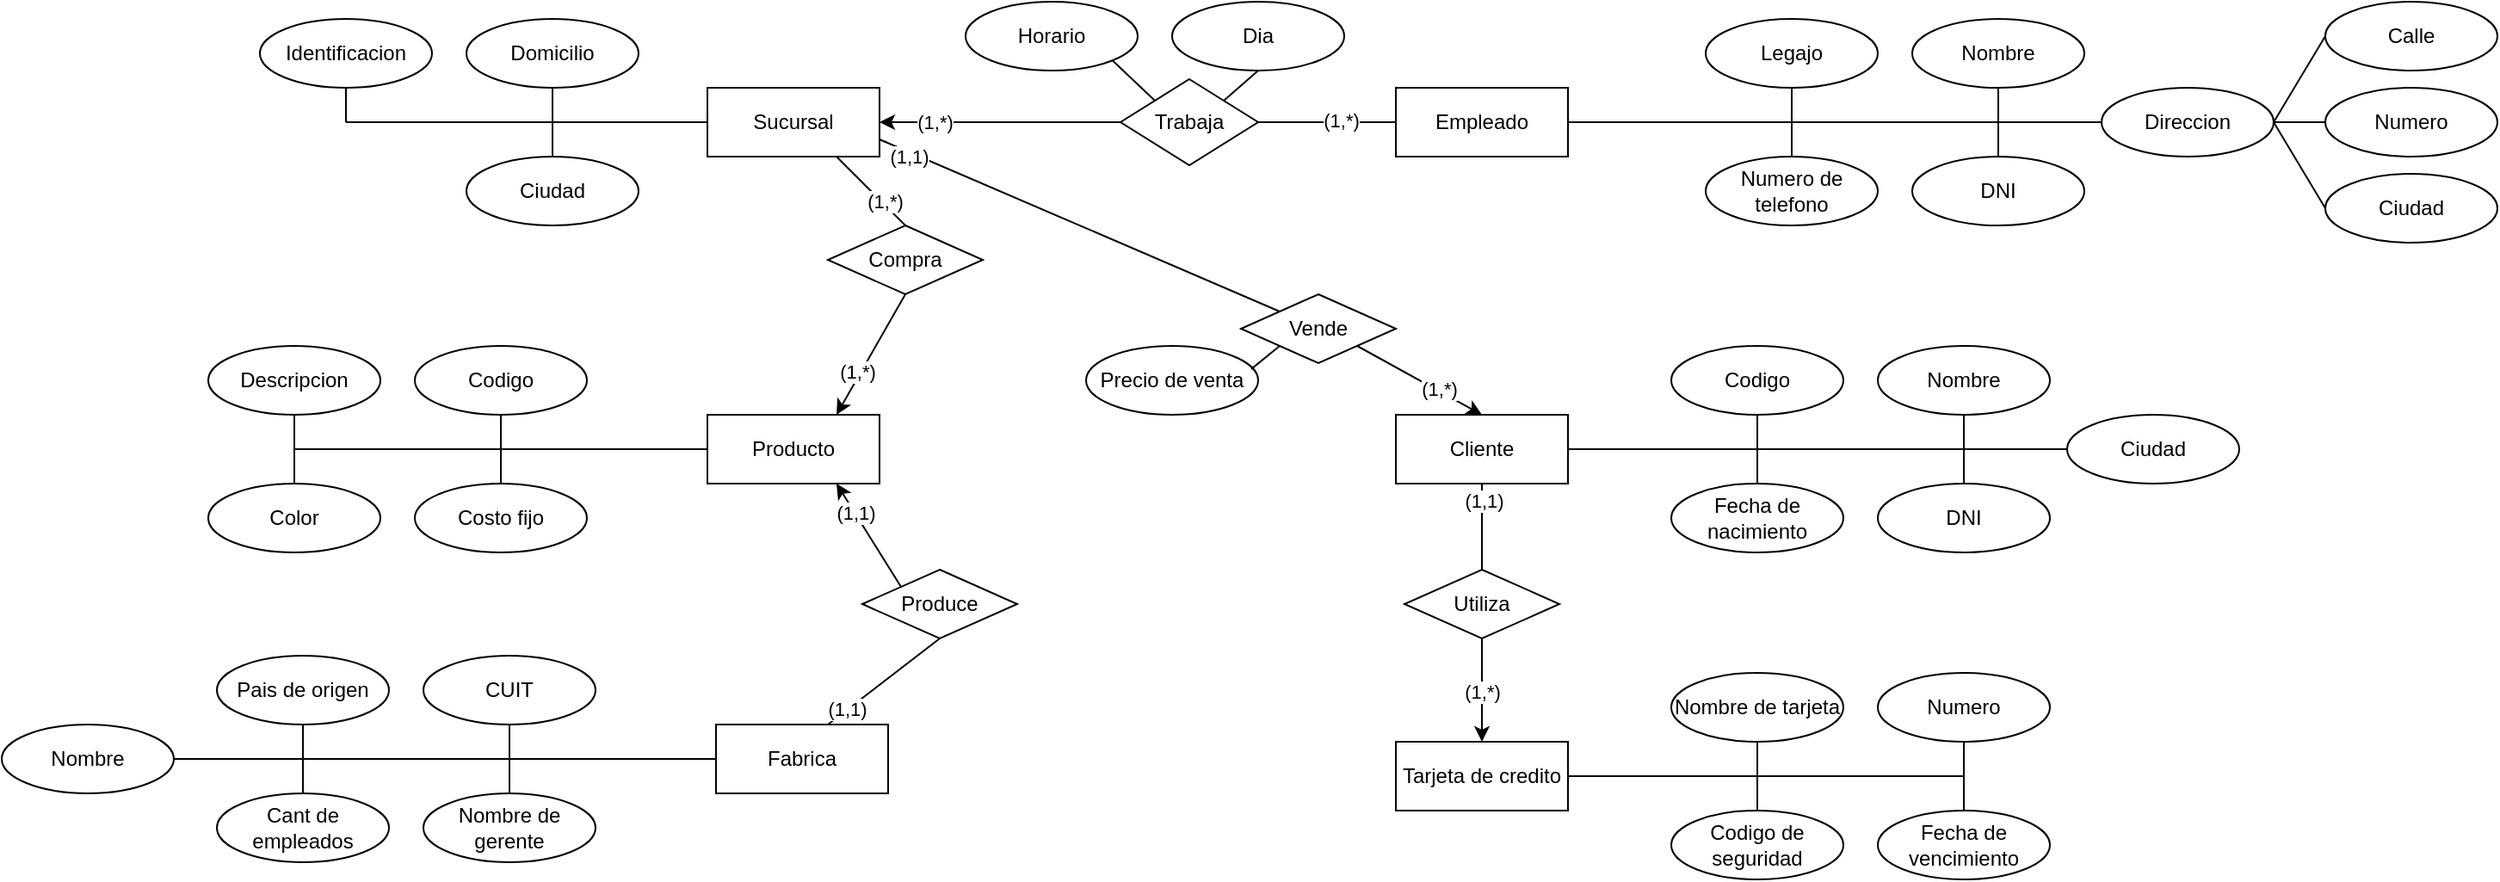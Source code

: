 <mxfile version="26.2.13">
  <diagram id="R2lEEEUBdFMjLlhIrx00" name="Page-1">
    <mxGraphModel dx="1878" dy="596" grid="1" gridSize="10" guides="1" tooltips="1" connect="1" arrows="1" fold="1" page="1" pageScale="1" pageWidth="850" pageHeight="1100" math="0" shadow="0" extFonts="Permanent Marker^https://fonts.googleapis.com/css?family=Permanent+Marker">
      <root>
        <mxCell id="0" />
        <mxCell id="1" parent="0" />
        <mxCell id="Uf4d-ciCtMn2_WmclXln-1" value="Sucursal" style="whiteSpace=wrap;html=1;align=center;" parent="1" vertex="1">
          <mxGeometry x="160" y="50" width="100" height="40" as="geometry" />
        </mxCell>
        <mxCell id="Uf4d-ciCtMn2_WmclXln-2" value="Cliente" style="whiteSpace=wrap;html=1;align=center;" parent="1" vertex="1">
          <mxGeometry x="560" y="240" width="100" height="40" as="geometry" />
        </mxCell>
        <mxCell id="Uf4d-ciCtMn2_WmclXln-3" value="Producto" style="whiteSpace=wrap;html=1;align=center;" parent="1" vertex="1">
          <mxGeometry x="160" y="240" width="100" height="40" as="geometry" />
        </mxCell>
        <mxCell id="Uf4d-ciCtMn2_WmclXln-4" value="Empleado" style="whiteSpace=wrap;html=1;align=center;" parent="1" vertex="1">
          <mxGeometry x="560" y="50" width="100" height="40" as="geometry" />
        </mxCell>
        <mxCell id="Uf4d-ciCtMn2_WmclXln-6" value="" style="endArrow=none;html=1;rounded=0;exitX=0;exitY=0.5;exitDx=0;exitDy=0;" parent="1" source="Uf4d-ciCtMn2_WmclXln-1" edge="1">
          <mxGeometry width="50" height="50" relative="1" as="geometry">
            <mxPoint x="320" y="210" as="sourcePoint" />
            <mxPoint x="-50" y="70" as="targetPoint" />
          </mxGeometry>
        </mxCell>
        <mxCell id="Uf4d-ciCtMn2_WmclXln-8" value="Identificacion" style="ellipse;whiteSpace=wrap;html=1;align=center;" parent="1" vertex="1">
          <mxGeometry x="-100" y="10" width="100" height="40" as="geometry" />
        </mxCell>
        <mxCell id="Uf4d-ciCtMn2_WmclXln-9" value="Ciudad" style="ellipse;whiteSpace=wrap;html=1;align=center;" parent="1" vertex="1">
          <mxGeometry x="20" y="90" width="100" height="40" as="geometry" />
        </mxCell>
        <mxCell id="Uf4d-ciCtMn2_WmclXln-10" value="Domicilio" style="ellipse;whiteSpace=wrap;html=1;align=center;" parent="1" vertex="1">
          <mxGeometry x="20" y="10" width="100" height="40" as="geometry" />
        </mxCell>
        <mxCell id="Uf4d-ciCtMn2_WmclXln-11" value="" style="endArrow=none;html=1;rounded=0;entryX=0.5;entryY=0;entryDx=0;entryDy=0;" parent="1" target="Uf4d-ciCtMn2_WmclXln-9" edge="1">
          <mxGeometry width="50" height="50" relative="1" as="geometry">
            <mxPoint x="70" y="70" as="sourcePoint" />
            <mxPoint x="240" y="160" as="targetPoint" />
          </mxGeometry>
        </mxCell>
        <mxCell id="Uf4d-ciCtMn2_WmclXln-12" value="" style="endArrow=none;html=1;rounded=0;exitX=0.5;exitY=1;exitDx=0;exitDy=0;" parent="1" source="Uf4d-ciCtMn2_WmclXln-10" edge="1">
          <mxGeometry width="50" height="50" relative="1" as="geometry">
            <mxPoint x="190" y="210" as="sourcePoint" />
            <mxPoint x="70" y="70" as="targetPoint" />
          </mxGeometry>
        </mxCell>
        <mxCell id="Uf4d-ciCtMn2_WmclXln-13" value="" style="endArrow=none;html=1;rounded=0;exitX=0.5;exitY=1;exitDx=0;exitDy=0;" parent="1" source="Uf4d-ciCtMn2_WmclXln-8" edge="1">
          <mxGeometry width="50" height="50" relative="1" as="geometry">
            <mxPoint x="90" y="210" as="sourcePoint" />
            <mxPoint x="-50" y="70" as="targetPoint" />
          </mxGeometry>
        </mxCell>
        <mxCell id="A1LdUvn8_nQUBviJH7MV-2" value="Legajo" style="ellipse;whiteSpace=wrap;html=1;align=center;" vertex="1" parent="1">
          <mxGeometry x="740" y="10" width="100" height="40" as="geometry" />
        </mxCell>
        <mxCell id="A1LdUvn8_nQUBviJH7MV-3" value="DNI" style="ellipse;whiteSpace=wrap;html=1;align=center;" vertex="1" parent="1">
          <mxGeometry x="860" y="90" width="100" height="40" as="geometry" />
        </mxCell>
        <mxCell id="A1LdUvn8_nQUBviJH7MV-4" value="Nombre" style="ellipse;whiteSpace=wrap;html=1;align=center;" vertex="1" parent="1">
          <mxGeometry x="860" y="10" width="100" height="40" as="geometry" />
        </mxCell>
        <mxCell id="A1LdUvn8_nQUBviJH7MV-5" value="" style="endArrow=none;html=1;rounded=0;entryX=0.5;entryY=0;entryDx=0;entryDy=0;" edge="1" parent="1" target="A1LdUvn8_nQUBviJH7MV-3">
          <mxGeometry width="50" height="50" relative="1" as="geometry">
            <mxPoint x="910" y="70" as="sourcePoint" />
            <mxPoint x="1080" y="160" as="targetPoint" />
          </mxGeometry>
        </mxCell>
        <mxCell id="A1LdUvn8_nQUBviJH7MV-6" value="" style="endArrow=none;html=1;rounded=0;" edge="1" parent="1" source="A1LdUvn8_nQUBviJH7MV-4">
          <mxGeometry width="50" height="50" relative="1" as="geometry">
            <mxPoint x="1030" y="210" as="sourcePoint" />
            <mxPoint x="910" y="70" as="targetPoint" />
          </mxGeometry>
        </mxCell>
        <mxCell id="A1LdUvn8_nQUBviJH7MV-7" value="" style="endArrow=none;html=1;rounded=0;exitX=0.5;exitY=1;exitDx=0;exitDy=0;" edge="1" parent="1" source="A1LdUvn8_nQUBviJH7MV-2">
          <mxGeometry width="50" height="50" relative="1" as="geometry">
            <mxPoint x="930" y="210" as="sourcePoint" />
            <mxPoint x="790" y="70" as="targetPoint" />
          </mxGeometry>
        </mxCell>
        <mxCell id="A1LdUvn8_nQUBviJH7MV-8" value="" style="endArrow=none;html=1;rounded=0;exitX=1;exitY=0.5;exitDx=0;exitDy=0;" edge="1" parent="1" source="Uf4d-ciCtMn2_WmclXln-4">
          <mxGeometry width="50" height="50" relative="1" as="geometry">
            <mxPoint x="770" y="160" as="sourcePoint" />
            <mxPoint x="910" y="70" as="targetPoint" />
          </mxGeometry>
        </mxCell>
        <mxCell id="A1LdUvn8_nQUBviJH7MV-9" value="Numero de telefono" style="ellipse;whiteSpace=wrap;html=1;align=center;" vertex="1" parent="1">
          <mxGeometry x="740" y="90" width="100" height="40" as="geometry" />
        </mxCell>
        <mxCell id="A1LdUvn8_nQUBviJH7MV-10" value="" style="endArrow=none;html=1;rounded=0;entryX=0.5;entryY=0;entryDx=0;entryDy=0;" edge="1" parent="1" target="A1LdUvn8_nQUBviJH7MV-9">
          <mxGeometry width="50" height="50" relative="1" as="geometry">
            <mxPoint x="790" y="70" as="sourcePoint" />
            <mxPoint x="820" y="110" as="targetPoint" />
          </mxGeometry>
        </mxCell>
        <mxCell id="A1LdUvn8_nQUBviJH7MV-11" value="Direccion" style="ellipse;whiteSpace=wrap;html=1;align=center;" vertex="1" parent="1">
          <mxGeometry x="970" y="50" width="100" height="40" as="geometry" />
        </mxCell>
        <mxCell id="A1LdUvn8_nQUBviJH7MV-12" value="" style="endArrow=none;html=1;rounded=0;entryX=0;entryY=0.5;entryDx=0;entryDy=0;" edge="1" parent="1" target="A1LdUvn8_nQUBviJH7MV-11">
          <mxGeometry width="50" height="50" relative="1" as="geometry">
            <mxPoint x="910" y="70" as="sourcePoint" />
            <mxPoint x="1030" y="120" as="targetPoint" />
          </mxGeometry>
        </mxCell>
        <mxCell id="A1LdUvn8_nQUBviJH7MV-13" value="Ciudad" style="ellipse;whiteSpace=wrap;html=1;align=center;" vertex="1" parent="1">
          <mxGeometry x="1100" y="100" width="100" height="40" as="geometry" />
        </mxCell>
        <mxCell id="A1LdUvn8_nQUBviJH7MV-14" value="Numero" style="ellipse;whiteSpace=wrap;html=1;align=center;" vertex="1" parent="1">
          <mxGeometry x="1100" y="50" width="100" height="40" as="geometry" />
        </mxCell>
        <mxCell id="A1LdUvn8_nQUBviJH7MV-15" value="Calle" style="ellipse;whiteSpace=wrap;html=1;align=center;" vertex="1" parent="1">
          <mxGeometry x="1100" width="100" height="40" as="geometry" />
        </mxCell>
        <mxCell id="A1LdUvn8_nQUBviJH7MV-17" value="" style="endArrow=none;html=1;rounded=0;exitX=0;exitY=0.5;exitDx=0;exitDy=0;entryX=1;entryY=0.5;entryDx=0;entryDy=0;" edge="1" parent="1" source="A1LdUvn8_nQUBviJH7MV-15" target="A1LdUvn8_nQUBviJH7MV-11">
          <mxGeometry width="50" height="50" relative="1" as="geometry">
            <mxPoint x="980" y="170" as="sourcePoint" />
            <mxPoint x="1030" y="120" as="targetPoint" />
          </mxGeometry>
        </mxCell>
        <mxCell id="A1LdUvn8_nQUBviJH7MV-18" value="" style="endArrow=none;html=1;rounded=0;exitX=0;exitY=0.5;exitDx=0;exitDy=0;entryX=1;entryY=0.5;entryDx=0;entryDy=0;" edge="1" parent="1" source="A1LdUvn8_nQUBviJH7MV-14" target="A1LdUvn8_nQUBviJH7MV-11">
          <mxGeometry width="50" height="50" relative="1" as="geometry">
            <mxPoint x="980" y="170" as="sourcePoint" />
            <mxPoint x="1030" y="120" as="targetPoint" />
          </mxGeometry>
        </mxCell>
        <mxCell id="A1LdUvn8_nQUBviJH7MV-19" value="" style="endArrow=none;html=1;rounded=0;exitX=0;exitY=0.5;exitDx=0;exitDy=0;entryX=1;entryY=0.5;entryDx=0;entryDy=0;" edge="1" parent="1" source="A1LdUvn8_nQUBviJH7MV-13" target="A1LdUvn8_nQUBviJH7MV-11">
          <mxGeometry width="50" height="50" relative="1" as="geometry">
            <mxPoint x="980" y="170" as="sourcePoint" />
            <mxPoint x="1030" y="120" as="targetPoint" />
          </mxGeometry>
        </mxCell>
        <mxCell id="A1LdUvn8_nQUBviJH7MV-20" value="Descripcion" style="ellipse;whiteSpace=wrap;html=1;align=center;" vertex="1" parent="1">
          <mxGeometry x="-130" y="200" width="100" height="40" as="geometry" />
        </mxCell>
        <mxCell id="A1LdUvn8_nQUBviJH7MV-21" value="Costo fijo" style="ellipse;whiteSpace=wrap;html=1;align=center;" vertex="1" parent="1">
          <mxGeometry x="-10" y="280" width="100" height="40" as="geometry" />
        </mxCell>
        <mxCell id="A1LdUvn8_nQUBviJH7MV-22" value="Codigo" style="ellipse;whiteSpace=wrap;html=1;align=center;" vertex="1" parent="1">
          <mxGeometry x="-10" y="200" width="100" height="40" as="geometry" />
        </mxCell>
        <mxCell id="A1LdUvn8_nQUBviJH7MV-23" value="" style="endArrow=none;html=1;rounded=0;entryX=0.5;entryY=0;entryDx=0;entryDy=0;" edge="1" parent="1" target="A1LdUvn8_nQUBviJH7MV-21">
          <mxGeometry width="50" height="50" relative="1" as="geometry">
            <mxPoint x="40" y="260" as="sourcePoint" />
            <mxPoint x="210" y="350" as="targetPoint" />
          </mxGeometry>
        </mxCell>
        <mxCell id="A1LdUvn8_nQUBviJH7MV-24" value="" style="endArrow=none;html=1;rounded=0;exitX=0.5;exitY=1;exitDx=0;exitDy=0;" edge="1" parent="1" source="A1LdUvn8_nQUBviJH7MV-22">
          <mxGeometry width="50" height="50" relative="1" as="geometry">
            <mxPoint x="160" y="400" as="sourcePoint" />
            <mxPoint x="40" y="260" as="targetPoint" />
          </mxGeometry>
        </mxCell>
        <mxCell id="A1LdUvn8_nQUBviJH7MV-25" value="" style="endArrow=none;html=1;rounded=0;exitX=0.5;exitY=1;exitDx=0;exitDy=0;" edge="1" parent="1" source="A1LdUvn8_nQUBviJH7MV-20">
          <mxGeometry width="50" height="50" relative="1" as="geometry">
            <mxPoint x="60" y="400" as="sourcePoint" />
            <mxPoint x="-80" y="260" as="targetPoint" />
          </mxGeometry>
        </mxCell>
        <mxCell id="A1LdUvn8_nQUBviJH7MV-26" value="" style="endArrow=none;html=1;rounded=0;exitX=0;exitY=0.5;exitDx=0;exitDy=0;" edge="1" parent="1" source="Uf4d-ciCtMn2_WmclXln-3">
          <mxGeometry width="50" height="50" relative="1" as="geometry">
            <mxPoint x="120" y="230" as="sourcePoint" />
            <mxPoint x="-80" y="260" as="targetPoint" />
          </mxGeometry>
        </mxCell>
        <mxCell id="A1LdUvn8_nQUBviJH7MV-28" value="" style="endArrow=none;html=1;rounded=0;" edge="1" parent="1">
          <mxGeometry width="50" height="50" relative="1" as="geometry">
            <mxPoint x="-80" y="260" as="sourcePoint" />
            <mxPoint x="-80" y="280" as="targetPoint" />
          </mxGeometry>
        </mxCell>
        <mxCell id="A1LdUvn8_nQUBviJH7MV-29" value="Color" style="ellipse;whiteSpace=wrap;html=1;align=center;" vertex="1" parent="1">
          <mxGeometry x="-130" y="280" width="100" height="40" as="geometry" />
        </mxCell>
        <mxCell id="A1LdUvn8_nQUBviJH7MV-30" value="Codigo" style="ellipse;whiteSpace=wrap;html=1;align=center;" vertex="1" parent="1">
          <mxGeometry x="720" y="200" width="100" height="40" as="geometry" />
        </mxCell>
        <mxCell id="A1LdUvn8_nQUBviJH7MV-31" value="DNI" style="ellipse;whiteSpace=wrap;html=1;align=center;" vertex="1" parent="1">
          <mxGeometry x="840" y="280" width="100" height="40" as="geometry" />
        </mxCell>
        <mxCell id="A1LdUvn8_nQUBviJH7MV-32" value="Nombre" style="ellipse;whiteSpace=wrap;html=1;align=center;" vertex="1" parent="1">
          <mxGeometry x="840" y="200" width="100" height="40" as="geometry" />
        </mxCell>
        <mxCell id="A1LdUvn8_nQUBviJH7MV-33" value="" style="endArrow=none;html=1;rounded=0;entryX=0.5;entryY=0;entryDx=0;entryDy=0;" edge="1" parent="1" target="A1LdUvn8_nQUBviJH7MV-31">
          <mxGeometry width="50" height="50" relative="1" as="geometry">
            <mxPoint x="890" y="260" as="sourcePoint" />
            <mxPoint x="1060" y="350" as="targetPoint" />
          </mxGeometry>
        </mxCell>
        <mxCell id="A1LdUvn8_nQUBviJH7MV-34" value="" style="endArrow=none;html=1;rounded=0;" edge="1" parent="1" source="A1LdUvn8_nQUBviJH7MV-32">
          <mxGeometry width="50" height="50" relative="1" as="geometry">
            <mxPoint x="1010" y="400" as="sourcePoint" />
            <mxPoint x="890" y="260" as="targetPoint" />
          </mxGeometry>
        </mxCell>
        <mxCell id="A1LdUvn8_nQUBviJH7MV-35" value="" style="endArrow=none;html=1;rounded=0;exitX=0.5;exitY=1;exitDx=0;exitDy=0;" edge="1" parent="1" source="A1LdUvn8_nQUBviJH7MV-30">
          <mxGeometry width="50" height="50" relative="1" as="geometry">
            <mxPoint x="910" y="400" as="sourcePoint" />
            <mxPoint x="770" y="260" as="targetPoint" />
          </mxGeometry>
        </mxCell>
        <mxCell id="A1LdUvn8_nQUBviJH7MV-36" value="Fecha de nacimiento" style="ellipse;whiteSpace=wrap;html=1;align=center;" vertex="1" parent="1">
          <mxGeometry x="720" y="280" width="100" height="40" as="geometry" />
        </mxCell>
        <mxCell id="A1LdUvn8_nQUBviJH7MV-37" value="" style="endArrow=none;html=1;rounded=0;entryX=0.5;entryY=0;entryDx=0;entryDy=0;" edge="1" parent="1" target="A1LdUvn8_nQUBviJH7MV-36">
          <mxGeometry width="50" height="50" relative="1" as="geometry">
            <mxPoint x="770" y="260" as="sourcePoint" />
            <mxPoint x="800" y="300" as="targetPoint" />
          </mxGeometry>
        </mxCell>
        <mxCell id="A1LdUvn8_nQUBviJH7MV-38" value="Ciudad" style="ellipse;whiteSpace=wrap;html=1;align=center;" vertex="1" parent="1">
          <mxGeometry x="950" y="240" width="100" height="40" as="geometry" />
        </mxCell>
        <mxCell id="A1LdUvn8_nQUBviJH7MV-39" value="" style="endArrow=none;html=1;rounded=0;entryX=0;entryY=0.5;entryDx=0;entryDy=0;" edge="1" parent="1" target="A1LdUvn8_nQUBviJH7MV-38">
          <mxGeometry width="50" height="50" relative="1" as="geometry">
            <mxPoint x="890" y="260" as="sourcePoint" />
            <mxPoint x="1010" y="310" as="targetPoint" />
          </mxGeometry>
        </mxCell>
        <mxCell id="A1LdUvn8_nQUBviJH7MV-40" value="" style="endArrow=none;html=1;rounded=0;exitX=1;exitY=0.5;exitDx=0;exitDy=0;" edge="1" parent="1" source="Uf4d-ciCtMn2_WmclXln-2">
          <mxGeometry width="50" height="50" relative="1" as="geometry">
            <mxPoint x="720" y="250" as="sourcePoint" />
            <mxPoint x="890" y="260" as="targetPoint" />
          </mxGeometry>
        </mxCell>
        <mxCell id="A1LdUvn8_nQUBviJH7MV-41" value="Tarjeta de credito" style="whiteSpace=wrap;html=1;align=center;" vertex="1" parent="1">
          <mxGeometry x="560" y="430" width="100" height="40" as="geometry" />
        </mxCell>
        <mxCell id="A1LdUvn8_nQUBviJH7MV-42" value="Nombre de tarjeta" style="ellipse;whiteSpace=wrap;html=1;align=center;" vertex="1" parent="1">
          <mxGeometry x="720" y="390" width="100" height="40" as="geometry" />
        </mxCell>
        <mxCell id="A1LdUvn8_nQUBviJH7MV-43" value="Fecha de vencimiento" style="ellipse;whiteSpace=wrap;html=1;align=center;" vertex="1" parent="1">
          <mxGeometry x="840" y="470" width="100" height="40" as="geometry" />
        </mxCell>
        <mxCell id="A1LdUvn8_nQUBviJH7MV-44" value="Numero" style="ellipse;whiteSpace=wrap;html=1;align=center;" vertex="1" parent="1">
          <mxGeometry x="840" y="390" width="100" height="40" as="geometry" />
        </mxCell>
        <mxCell id="A1LdUvn8_nQUBviJH7MV-45" value="" style="endArrow=none;html=1;rounded=0;entryX=0.5;entryY=0;entryDx=0;entryDy=0;" edge="1" parent="1" target="A1LdUvn8_nQUBviJH7MV-43">
          <mxGeometry width="50" height="50" relative="1" as="geometry">
            <mxPoint x="890" y="450" as="sourcePoint" />
            <mxPoint x="1060" y="540" as="targetPoint" />
          </mxGeometry>
        </mxCell>
        <mxCell id="A1LdUvn8_nQUBviJH7MV-46" value="" style="endArrow=none;html=1;rounded=0;" edge="1" parent="1" source="A1LdUvn8_nQUBviJH7MV-44">
          <mxGeometry width="50" height="50" relative="1" as="geometry">
            <mxPoint x="1010" y="590" as="sourcePoint" />
            <mxPoint x="890" y="450" as="targetPoint" />
          </mxGeometry>
        </mxCell>
        <mxCell id="A1LdUvn8_nQUBviJH7MV-47" value="" style="endArrow=none;html=1;rounded=0;exitX=0.5;exitY=1;exitDx=0;exitDy=0;" edge="1" parent="1" source="A1LdUvn8_nQUBviJH7MV-42">
          <mxGeometry width="50" height="50" relative="1" as="geometry">
            <mxPoint x="910" y="590" as="sourcePoint" />
            <mxPoint x="770" y="450" as="targetPoint" />
          </mxGeometry>
        </mxCell>
        <mxCell id="A1LdUvn8_nQUBviJH7MV-48" value="Codigo de seguridad" style="ellipse;whiteSpace=wrap;html=1;align=center;" vertex="1" parent="1">
          <mxGeometry x="720" y="470" width="100" height="40" as="geometry" />
        </mxCell>
        <mxCell id="A1LdUvn8_nQUBviJH7MV-49" value="" style="endArrow=none;html=1;rounded=0;entryX=0.5;entryY=0;entryDx=0;entryDy=0;" edge="1" parent="1" target="A1LdUvn8_nQUBviJH7MV-48">
          <mxGeometry width="50" height="50" relative="1" as="geometry">
            <mxPoint x="770" y="450" as="sourcePoint" />
            <mxPoint x="800" y="490" as="targetPoint" />
          </mxGeometry>
        </mxCell>
        <mxCell id="A1LdUvn8_nQUBviJH7MV-52" value="" style="endArrow=none;html=1;rounded=0;exitX=1;exitY=0.5;exitDx=0;exitDy=0;" edge="1" parent="1" source="A1LdUvn8_nQUBviJH7MV-41">
          <mxGeometry width="50" height="50" relative="1" as="geometry">
            <mxPoint x="720" y="440" as="sourcePoint" />
            <mxPoint x="890" y="450" as="targetPoint" />
          </mxGeometry>
        </mxCell>
        <mxCell id="A1LdUvn8_nQUBviJH7MV-53" value="Fabrica" style="whiteSpace=wrap;html=1;align=center;" vertex="1" parent="1">
          <mxGeometry x="165" y="420" width="100" height="40" as="geometry" />
        </mxCell>
        <mxCell id="A1LdUvn8_nQUBviJH7MV-54" value="Pais de origen" style="ellipse;whiteSpace=wrap;html=1;align=center;" vertex="1" parent="1">
          <mxGeometry x="-125" y="380" width="100" height="40" as="geometry" />
        </mxCell>
        <mxCell id="A1LdUvn8_nQUBviJH7MV-55" value="Nombre de gerente" style="ellipse;whiteSpace=wrap;html=1;align=center;" vertex="1" parent="1">
          <mxGeometry x="-5" y="460" width="100" height="40" as="geometry" />
        </mxCell>
        <mxCell id="A1LdUvn8_nQUBviJH7MV-56" value="CUIT" style="ellipse;whiteSpace=wrap;html=1;align=center;" vertex="1" parent="1">
          <mxGeometry x="-5" y="380" width="100" height="40" as="geometry" />
        </mxCell>
        <mxCell id="A1LdUvn8_nQUBviJH7MV-57" value="" style="endArrow=none;html=1;rounded=0;entryX=0.5;entryY=0;entryDx=0;entryDy=0;" edge="1" parent="1" target="A1LdUvn8_nQUBviJH7MV-55">
          <mxGeometry width="50" height="50" relative="1" as="geometry">
            <mxPoint x="45" y="440" as="sourcePoint" />
            <mxPoint x="215" y="530" as="targetPoint" />
          </mxGeometry>
        </mxCell>
        <mxCell id="A1LdUvn8_nQUBviJH7MV-58" value="" style="endArrow=none;html=1;rounded=0;exitX=0.5;exitY=1;exitDx=0;exitDy=0;" edge="1" parent="1" source="A1LdUvn8_nQUBviJH7MV-56">
          <mxGeometry width="50" height="50" relative="1" as="geometry">
            <mxPoint x="165" y="580" as="sourcePoint" />
            <mxPoint x="45" y="440" as="targetPoint" />
          </mxGeometry>
        </mxCell>
        <mxCell id="A1LdUvn8_nQUBviJH7MV-59" value="" style="endArrow=none;html=1;rounded=0;exitX=0.5;exitY=1;exitDx=0;exitDy=0;" edge="1" parent="1" source="A1LdUvn8_nQUBviJH7MV-54">
          <mxGeometry width="50" height="50" relative="1" as="geometry">
            <mxPoint x="65" y="580" as="sourcePoint" />
            <mxPoint x="-75" y="440" as="targetPoint" />
          </mxGeometry>
        </mxCell>
        <mxCell id="A1LdUvn8_nQUBviJH7MV-60" value="" style="endArrow=none;html=1;rounded=0;exitX=0;exitY=0.5;exitDx=0;exitDy=0;" edge="1" parent="1" source="A1LdUvn8_nQUBviJH7MV-53">
          <mxGeometry width="50" height="50" relative="1" as="geometry">
            <mxPoint x="125" y="410" as="sourcePoint" />
            <mxPoint x="-75" y="440" as="targetPoint" />
          </mxGeometry>
        </mxCell>
        <mxCell id="A1LdUvn8_nQUBviJH7MV-61" value="" style="endArrow=none;html=1;rounded=0;" edge="1" parent="1">
          <mxGeometry width="50" height="50" relative="1" as="geometry">
            <mxPoint x="-75" y="440" as="sourcePoint" />
            <mxPoint x="-75" y="460" as="targetPoint" />
          </mxGeometry>
        </mxCell>
        <mxCell id="A1LdUvn8_nQUBviJH7MV-62" value="Cant de empleados" style="ellipse;whiteSpace=wrap;html=1;align=center;" vertex="1" parent="1">
          <mxGeometry x="-125" y="460" width="100" height="40" as="geometry" />
        </mxCell>
        <mxCell id="A1LdUvn8_nQUBviJH7MV-63" value="Nombre" style="ellipse;whiteSpace=wrap;html=1;align=center;" vertex="1" parent="1">
          <mxGeometry x="-250" y="420" width="100" height="40" as="geometry" />
        </mxCell>
        <mxCell id="A1LdUvn8_nQUBviJH7MV-64" value="" style="endArrow=none;html=1;rounded=0;entryX=1;entryY=0.5;entryDx=0;entryDy=0;" edge="1" parent="1" target="A1LdUvn8_nQUBviJH7MV-63">
          <mxGeometry width="50" height="50" relative="1" as="geometry">
            <mxPoint x="-70" y="440" as="sourcePoint" />
            <mxPoint x="30" y="340" as="targetPoint" />
          </mxGeometry>
        </mxCell>
        <mxCell id="A1LdUvn8_nQUBviJH7MV-65" value="Trabaja" style="shape=rhombus;perimeter=rhombusPerimeter;whiteSpace=wrap;html=1;align=center;" vertex="1" parent="1">
          <mxGeometry x="400" y="45" width="80" height="50" as="geometry" />
        </mxCell>
        <mxCell id="A1LdUvn8_nQUBviJH7MV-66" value="Dia" style="ellipse;whiteSpace=wrap;html=1;align=center;" vertex="1" parent="1">
          <mxGeometry x="430" width="100" height="40" as="geometry" />
        </mxCell>
        <mxCell id="A1LdUvn8_nQUBviJH7MV-67" value="Horario" style="ellipse;whiteSpace=wrap;html=1;align=center;" vertex="1" parent="1">
          <mxGeometry x="310" width="100" height="40" as="geometry" />
        </mxCell>
        <mxCell id="A1LdUvn8_nQUBviJH7MV-68" value="" style="endArrow=none;html=1;rounded=0;exitX=0;exitY=0.5;exitDx=0;exitDy=0;entryX=1;entryY=0.5;entryDx=0;entryDy=0;" edge="1" parent="1" source="Uf4d-ciCtMn2_WmclXln-4" target="A1LdUvn8_nQUBviJH7MV-65">
          <mxGeometry width="50" height="50" relative="1" as="geometry">
            <mxPoint x="310" y="300" as="sourcePoint" />
            <mxPoint x="360" y="250" as="targetPoint" />
          </mxGeometry>
        </mxCell>
        <mxCell id="A1LdUvn8_nQUBviJH7MV-72" value="(1,*)" style="edgeLabel;html=1;align=center;verticalAlign=middle;resizable=0;points=[];" vertex="1" connectable="0" parent="A1LdUvn8_nQUBviJH7MV-68">
          <mxGeometry x="-0.194" y="-1" relative="1" as="geometry">
            <mxPoint as="offset" />
          </mxGeometry>
        </mxCell>
        <mxCell id="A1LdUvn8_nQUBviJH7MV-69" value="" style="endArrow=classic;html=1;rounded=0;exitX=0;exitY=0.5;exitDx=0;exitDy=0;entryX=1;entryY=0.5;entryDx=0;entryDy=0;" edge="1" parent="1" source="A1LdUvn8_nQUBviJH7MV-65" target="Uf4d-ciCtMn2_WmclXln-1">
          <mxGeometry width="50" height="50" relative="1" as="geometry">
            <mxPoint x="310" y="300" as="sourcePoint" />
            <mxPoint x="360" y="250" as="targetPoint" />
          </mxGeometry>
        </mxCell>
        <mxCell id="A1LdUvn8_nQUBviJH7MV-73" value="(1,*)" style="edgeLabel;html=1;align=center;verticalAlign=middle;resizable=0;points=[];" vertex="1" connectable="0" parent="A1LdUvn8_nQUBviJH7MV-69">
          <mxGeometry x="0.81" relative="1" as="geometry">
            <mxPoint x="18" as="offset" />
          </mxGeometry>
        </mxCell>
        <mxCell id="A1LdUvn8_nQUBviJH7MV-70" value="" style="endArrow=none;html=1;rounded=0;exitX=1;exitY=0;exitDx=0;exitDy=0;entryX=0.5;entryY=1;entryDx=0;entryDy=0;" edge="1" parent="1" source="A1LdUvn8_nQUBviJH7MV-65" target="A1LdUvn8_nQUBviJH7MV-66">
          <mxGeometry width="50" height="50" relative="1" as="geometry">
            <mxPoint x="500" y="160" as="sourcePoint" />
            <mxPoint x="550" y="110" as="targetPoint" />
          </mxGeometry>
        </mxCell>
        <mxCell id="A1LdUvn8_nQUBviJH7MV-71" value="" style="endArrow=none;html=1;rounded=0;exitX=0;exitY=0;exitDx=0;exitDy=0;entryX=1;entryY=1;entryDx=0;entryDy=0;" edge="1" parent="1" source="A1LdUvn8_nQUBviJH7MV-65" target="A1LdUvn8_nQUBviJH7MV-67">
          <mxGeometry width="50" height="50" relative="1" as="geometry">
            <mxPoint x="500" y="160" as="sourcePoint" />
            <mxPoint x="550" y="110" as="targetPoint" />
          </mxGeometry>
        </mxCell>
        <mxCell id="A1LdUvn8_nQUBviJH7MV-74" value="Produce" style="shape=rhombus;perimeter=rhombusPerimeter;whiteSpace=wrap;html=1;align=center;" vertex="1" parent="1">
          <mxGeometry x="250" y="330" width="90" height="40" as="geometry" />
        </mxCell>
        <mxCell id="A1LdUvn8_nQUBviJH7MV-75" value="" style="endArrow=none;html=1;rounded=0;entryX=0.5;entryY=1;entryDx=0;entryDy=0;" edge="1" parent="1" target="A1LdUvn8_nQUBviJH7MV-74">
          <mxGeometry width="50" height="50" relative="1" as="geometry">
            <mxPoint x="230" y="420" as="sourcePoint" />
            <mxPoint x="280" y="370" as="targetPoint" />
          </mxGeometry>
        </mxCell>
        <mxCell id="A1LdUvn8_nQUBviJH7MV-77" value="(1,1)" style="edgeLabel;html=1;align=center;verticalAlign=middle;resizable=0;points=[];" vertex="1" connectable="0" parent="A1LdUvn8_nQUBviJH7MV-75">
          <mxGeometry x="-0.654" y="1" relative="1" as="geometry">
            <mxPoint as="offset" />
          </mxGeometry>
        </mxCell>
        <mxCell id="A1LdUvn8_nQUBviJH7MV-76" value="" style="endArrow=classic;html=1;rounded=0;exitX=0;exitY=0;exitDx=0;exitDy=0;entryX=0.75;entryY=1;entryDx=0;entryDy=0;" edge="1" parent="1" source="A1LdUvn8_nQUBviJH7MV-74" target="Uf4d-ciCtMn2_WmclXln-3">
          <mxGeometry width="50" height="50" relative="1" as="geometry">
            <mxPoint x="230" y="420" as="sourcePoint" />
            <mxPoint x="280" y="370" as="targetPoint" />
          </mxGeometry>
        </mxCell>
        <mxCell id="A1LdUvn8_nQUBviJH7MV-78" value="(1,1)" style="edgeLabel;html=1;align=center;verticalAlign=middle;resizable=0;points=[];" vertex="1" connectable="0" parent="A1LdUvn8_nQUBviJH7MV-76">
          <mxGeometry x="0.442" relative="1" as="geometry">
            <mxPoint as="offset" />
          </mxGeometry>
        </mxCell>
        <mxCell id="A1LdUvn8_nQUBviJH7MV-79" value="Compra" style="shape=rhombus;perimeter=rhombusPerimeter;whiteSpace=wrap;html=1;align=center;" vertex="1" parent="1">
          <mxGeometry x="230" y="130" width="90" height="40" as="geometry" />
        </mxCell>
        <mxCell id="A1LdUvn8_nQUBviJH7MV-80" value="" style="endArrow=classic;html=1;rounded=0;exitX=0.5;exitY=1;exitDx=0;exitDy=0;entryX=0.75;entryY=0;entryDx=0;entryDy=0;startFill=0;endFill=1;" edge="1" parent="1" source="A1LdUvn8_nQUBviJH7MV-79" target="Uf4d-ciCtMn2_WmclXln-3">
          <mxGeometry width="50" height="50" relative="1" as="geometry">
            <mxPoint x="270" y="290" as="sourcePoint" />
            <mxPoint x="320" y="240" as="targetPoint" />
          </mxGeometry>
        </mxCell>
        <mxCell id="A1LdUvn8_nQUBviJH7MV-83" value="(1,*)" style="edgeLabel;html=1;align=center;verticalAlign=middle;resizable=0;points=[];" vertex="1" connectable="0" parent="A1LdUvn8_nQUBviJH7MV-80">
          <mxGeometry x="0.317" y="-2" relative="1" as="geometry">
            <mxPoint as="offset" />
          </mxGeometry>
        </mxCell>
        <mxCell id="A1LdUvn8_nQUBviJH7MV-81" value="" style="endArrow=none;html=1;rounded=0;exitX=0.75;exitY=1;exitDx=0;exitDy=0;entryX=0.5;entryY=0;entryDx=0;entryDy=0;endFill=0;startFill=0;startArrow=none;" edge="1" parent="1" source="Uf4d-ciCtMn2_WmclXln-1" target="A1LdUvn8_nQUBviJH7MV-79">
          <mxGeometry width="50" height="50" relative="1" as="geometry">
            <mxPoint x="230" y="190" as="sourcePoint" />
            <mxPoint x="280" y="140" as="targetPoint" />
          </mxGeometry>
        </mxCell>
        <mxCell id="A1LdUvn8_nQUBviJH7MV-82" value="(1,*)" style="edgeLabel;html=1;align=center;verticalAlign=middle;resizable=0;points=[];" vertex="1" connectable="0" parent="A1LdUvn8_nQUBviJH7MV-81">
          <mxGeometry x="0.346" y="1" relative="1" as="geometry">
            <mxPoint as="offset" />
          </mxGeometry>
        </mxCell>
        <mxCell id="A1LdUvn8_nQUBviJH7MV-88" value="Utiliza" style="shape=rhombus;perimeter=rhombusPerimeter;whiteSpace=wrap;html=1;align=center;" vertex="1" parent="1">
          <mxGeometry x="565" y="330" width="90" height="40" as="geometry" />
        </mxCell>
        <mxCell id="A1LdUvn8_nQUBviJH7MV-89" value="" style="endArrow=none;html=1;rounded=0;exitX=0.5;exitY=1;exitDx=0;exitDy=0;entryX=0.5;entryY=0;entryDx=0;entryDy=0;" edge="1" parent="1" source="Uf4d-ciCtMn2_WmclXln-2" target="A1LdUvn8_nQUBviJH7MV-88">
          <mxGeometry width="50" height="50" relative="1" as="geometry">
            <mxPoint x="490" y="380" as="sourcePoint" />
            <mxPoint x="540" y="330" as="targetPoint" />
          </mxGeometry>
        </mxCell>
        <mxCell id="A1LdUvn8_nQUBviJH7MV-91" value="(1,1)" style="edgeLabel;html=1;align=center;verticalAlign=middle;resizable=0;points=[];" vertex="1" connectable="0" parent="A1LdUvn8_nQUBviJH7MV-89">
          <mxGeometry x="-0.593" y="1" relative="1" as="geometry">
            <mxPoint as="offset" />
          </mxGeometry>
        </mxCell>
        <mxCell id="A1LdUvn8_nQUBviJH7MV-90" value="" style="endArrow=classic;html=1;rounded=0;exitX=0.5;exitY=1;exitDx=0;exitDy=0;entryX=0.5;entryY=0;entryDx=0;entryDy=0;" edge="1" parent="1" source="A1LdUvn8_nQUBviJH7MV-88" target="A1LdUvn8_nQUBviJH7MV-41">
          <mxGeometry width="50" height="50" relative="1" as="geometry">
            <mxPoint x="490" y="380" as="sourcePoint" />
            <mxPoint x="540" y="330" as="targetPoint" />
          </mxGeometry>
        </mxCell>
        <mxCell id="A1LdUvn8_nQUBviJH7MV-92" value="(1,*)" style="edgeLabel;html=1;align=center;verticalAlign=middle;resizable=0;points=[];" vertex="1" connectable="0" parent="A1LdUvn8_nQUBviJH7MV-90">
          <mxGeometry x="0.033" relative="1" as="geometry">
            <mxPoint as="offset" />
          </mxGeometry>
        </mxCell>
        <mxCell id="A1LdUvn8_nQUBviJH7MV-93" value="Vende" style="shape=rhombus;perimeter=rhombusPerimeter;whiteSpace=wrap;html=1;align=center;" vertex="1" parent="1">
          <mxGeometry x="470" y="170" width="90" height="40" as="geometry" />
        </mxCell>
        <mxCell id="A1LdUvn8_nQUBviJH7MV-94" value="" style="endArrow=none;html=1;rounded=0;exitX=0.5;exitY=0;exitDx=0;exitDy=0;entryX=1;entryY=1;entryDx=0;entryDy=0;endFill=1;startFill=1;startArrow=classic;" edge="1" parent="1" source="Uf4d-ciCtMn2_WmclXln-2" target="A1LdUvn8_nQUBviJH7MV-93">
          <mxGeometry width="50" height="50" relative="1" as="geometry">
            <mxPoint x="330" y="210" as="sourcePoint" />
            <mxPoint x="380" y="160" as="targetPoint" />
          </mxGeometry>
        </mxCell>
        <mxCell id="A1LdUvn8_nQUBviJH7MV-96" value="(1,*)" style="edgeLabel;html=1;align=center;verticalAlign=middle;resizable=0;points=[];" vertex="1" connectable="0" parent="A1LdUvn8_nQUBviJH7MV-94">
          <mxGeometry x="-0.305" y="-1" relative="1" as="geometry">
            <mxPoint as="offset" />
          </mxGeometry>
        </mxCell>
        <mxCell id="A1LdUvn8_nQUBviJH7MV-95" value="" style="endArrow=none;html=1;rounded=0;exitX=0;exitY=0;exitDx=0;exitDy=0;entryX=1;entryY=0.75;entryDx=0;entryDy=0;startFill=0;" edge="1" parent="1" source="A1LdUvn8_nQUBviJH7MV-93" target="Uf4d-ciCtMn2_WmclXln-1">
          <mxGeometry width="50" height="50" relative="1" as="geometry">
            <mxPoint x="330" y="210" as="sourcePoint" />
            <mxPoint x="380" y="160" as="targetPoint" />
          </mxGeometry>
        </mxCell>
        <mxCell id="A1LdUvn8_nQUBviJH7MV-98" value="(1,1)" style="edgeLabel;html=1;align=center;verticalAlign=middle;resizable=0;points=[];" vertex="1" connectable="0" parent="A1LdUvn8_nQUBviJH7MV-95">
          <mxGeometry x="0.849" y="2" relative="1" as="geometry">
            <mxPoint as="offset" />
          </mxGeometry>
        </mxCell>
        <mxCell id="A1LdUvn8_nQUBviJH7MV-99" value="Precio de venta" style="ellipse;whiteSpace=wrap;html=1;align=center;" vertex="1" parent="1">
          <mxGeometry x="380" y="200" width="100" height="40" as="geometry" />
        </mxCell>
        <mxCell id="A1LdUvn8_nQUBviJH7MV-100" value="" style="endArrow=none;html=1;rounded=0;exitX=0;exitY=1;exitDx=0;exitDy=0;entryX=0.96;entryY=0.336;entryDx=0;entryDy=0;entryPerimeter=0;" edge="1" parent="1" source="A1LdUvn8_nQUBviJH7MV-93" target="A1LdUvn8_nQUBviJH7MV-99">
          <mxGeometry width="50" height="50" relative="1" as="geometry">
            <mxPoint x="410" y="240" as="sourcePoint" />
            <mxPoint x="460" y="190" as="targetPoint" />
          </mxGeometry>
        </mxCell>
      </root>
    </mxGraphModel>
  </diagram>
</mxfile>
